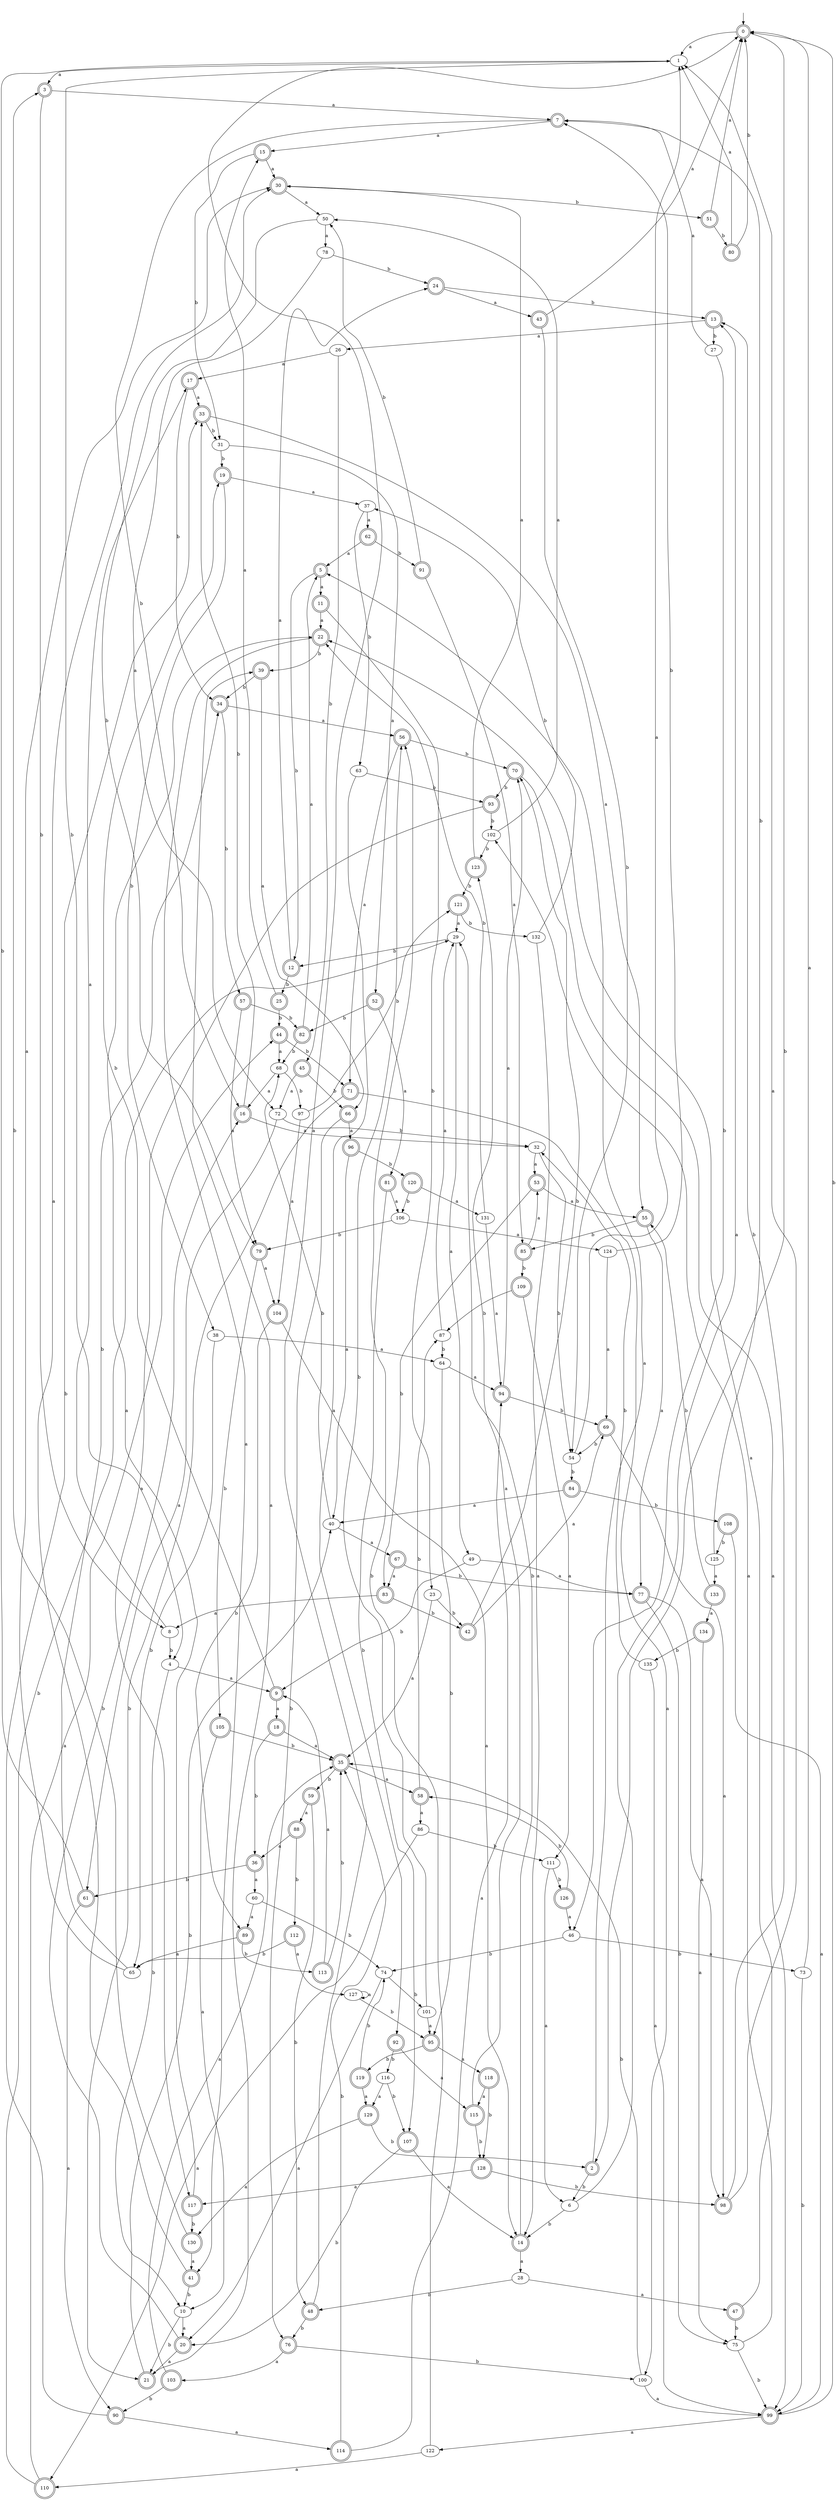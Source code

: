 digraph RandomDFA {
  __start0 [label="", shape=none];
  __start0 -> 0 [label=""];
  0 [shape=circle] [shape=doublecircle]
  0 -> 1 [label="a"]
  0 -> 2 [label="b"]
  1
  1 -> 3 [label="a"]
  1 -> 4 [label="b"]
  2 [shape=doublecircle]
  2 -> 5 [label="a"]
  2 -> 6 [label="b"]
  3 [shape=doublecircle]
  3 -> 7 [label="a"]
  3 -> 8 [label="b"]
  4
  4 -> 9 [label="a"]
  4 -> 10 [label="b"]
  5 [shape=doublecircle]
  5 -> 11 [label="a"]
  5 -> 12 [label="b"]
  6
  6 -> 13 [label="a"]
  6 -> 14 [label="b"]
  7 [shape=doublecircle]
  7 -> 15 [label="a"]
  7 -> 16 [label="b"]
  8
  8 -> 17 [label="a"]
  8 -> 4 [label="b"]
  9 [shape=doublecircle]
  9 -> 18 [label="a"]
  9 -> 19 [label="b"]
  10
  10 -> 20 [label="a"]
  10 -> 21 [label="b"]
  11 [shape=doublecircle]
  11 -> 22 [label="a"]
  11 -> 23 [label="b"]
  12 [shape=doublecircle]
  12 -> 24 [label="a"]
  12 -> 25 [label="b"]
  13 [shape=doublecircle]
  13 -> 26 [label="a"]
  13 -> 27 [label="b"]
  14 [shape=doublecircle]
  14 -> 28 [label="a"]
  14 -> 29 [label="b"]
  15 [shape=doublecircle]
  15 -> 30 [label="a"]
  15 -> 31 [label="b"]
  16 [shape=doublecircle]
  16 -> 32 [label="a"]
  16 -> 33 [label="b"]
  17 [shape=doublecircle]
  17 -> 33 [label="a"]
  17 -> 34 [label="b"]
  18 [shape=doublecircle]
  18 -> 35 [label="a"]
  18 -> 36 [label="b"]
  19 [shape=doublecircle]
  19 -> 37 [label="a"]
  19 -> 38 [label="b"]
  20 [shape=doublecircle]
  20 -> 21 [label="a"]
  20 -> 16 [label="b"]
  21 [shape=doublecircle]
  21 -> 39 [label="a"]
  21 -> 40 [label="b"]
  22 [shape=doublecircle]
  22 -> 41 [label="a"]
  22 -> 39 [label="b"]
  23
  23 -> 35 [label="a"]
  23 -> 42 [label="b"]
  24 [shape=doublecircle]
  24 -> 43 [label="a"]
  24 -> 13 [label="b"]
  25 [shape=doublecircle]
  25 -> 15 [label="a"]
  25 -> 44 [label="b"]
  26
  26 -> 17 [label="a"]
  26 -> 45 [label="b"]
  27
  27 -> 7 [label="a"]
  27 -> 46 [label="b"]
  28
  28 -> 47 [label="a"]
  28 -> 48 [label="b"]
  29
  29 -> 49 [label="a"]
  29 -> 12 [label="b"]
  30 [shape=doublecircle]
  30 -> 50 [label="a"]
  30 -> 51 [label="b"]
  31
  31 -> 52 [label="a"]
  31 -> 19 [label="b"]
  32
  32 -> 53 [label="a"]
  32 -> 54 [label="b"]
  33 [shape=doublecircle]
  33 -> 55 [label="a"]
  33 -> 31 [label="b"]
  34 [shape=doublecircle]
  34 -> 56 [label="a"]
  34 -> 57 [label="b"]
  35 [shape=doublecircle]
  35 -> 58 [label="a"]
  35 -> 59 [label="b"]
  36 [shape=doublecircle]
  36 -> 60 [label="a"]
  36 -> 61 [label="b"]
  37
  37 -> 62 [label="a"]
  37 -> 63 [label="b"]
  38
  38 -> 64 [label="a"]
  38 -> 65 [label="b"]
  39 [shape=doublecircle]
  39 -> 66 [label="a"]
  39 -> 34 [label="b"]
  40
  40 -> 67 [label="a"]
  40 -> 68 [label="b"]
  41 [shape=doublecircle]
  41 -> 30 [label="a"]
  41 -> 10 [label="b"]
  42 [shape=doublecircle]
  42 -> 69 [label="a"]
  42 -> 70 [label="b"]
  43 [shape=doublecircle]
  43 -> 0 [label="a"]
  43 -> 54 [label="b"]
  44 [shape=doublecircle]
  44 -> 68 [label="a"]
  44 -> 71 [label="b"]
  45 [shape=doublecircle]
  45 -> 72 [label="a"]
  45 -> 66 [label="b"]
  46
  46 -> 73 [label="a"]
  46 -> 74 [label="b"]
  47 [shape=doublecircle]
  47 -> 22 [label="a"]
  47 -> 75 [label="b"]
  48 [shape=doublecircle]
  48 -> 0 [label="a"]
  48 -> 76 [label="b"]
  49
  49 -> 77 [label="a"]
  49 -> 9 [label="b"]
  50
  50 -> 78 [label="a"]
  50 -> 79 [label="b"]
  51 [shape=doublecircle]
  51 -> 0 [label="a"]
  51 -> 80 [label="b"]
  52 [shape=doublecircle]
  52 -> 81 [label="a"]
  52 -> 82 [label="b"]
  53 [shape=doublecircle]
  53 -> 55 [label="a"]
  53 -> 83 [label="b"]
  54
  54 -> 1 [label="a"]
  54 -> 84 [label="b"]
  55 [shape=doublecircle]
  55 -> 77 [label="a"]
  55 -> 85 [label="b"]
  56 [shape=doublecircle]
  56 -> 71 [label="a"]
  56 -> 70 [label="b"]
  57 [shape=doublecircle]
  57 -> 79 [label="a"]
  57 -> 82 [label="b"]
  58 [shape=doublecircle]
  58 -> 86 [label="a"]
  58 -> 87 [label="b"]
  59 [shape=doublecircle]
  59 -> 88 [label="a"]
  59 -> 48 [label="b"]
  60
  60 -> 89 [label="a"]
  60 -> 74 [label="b"]
  61 [shape=doublecircle]
  61 -> 90 [label="a"]
  61 -> 1 [label="b"]
  62 [shape=doublecircle]
  62 -> 5 [label="a"]
  62 -> 91 [label="b"]
  63
  63 -> 92 [label="a"]
  63 -> 93 [label="b"]
  64
  64 -> 94 [label="a"]
  64 -> 95 [label="b"]
  65
  65 -> 30 [label="a"]
  65 -> 34 [label="b"]
  66 [shape=doublecircle]
  66 -> 96 [label="a"]
  66 -> 76 [label="b"]
  67 [shape=doublecircle]
  67 -> 83 [label="a"]
  67 -> 77 [label="b"]
  68
  68 -> 16 [label="a"]
  68 -> 97 [label="b"]
  69 [shape=doublecircle]
  69 -> 98 [label="a"]
  69 -> 54 [label="b"]
  70 [shape=doublecircle]
  70 -> 99 [label="a"]
  70 -> 93 [label="b"]
  71 [shape=doublecircle]
  71 -> 100 [label="a"]
  71 -> 21 [label="b"]
  72
  72 -> 61 [label="a"]
  72 -> 32 [label="b"]
  73
  73 -> 0 [label="a"]
  73 -> 99 [label="b"]
  74
  74 -> 20 [label="a"]
  74 -> 101 [label="b"]
  75
  75 -> 102 [label="a"]
  75 -> 99 [label="b"]
  76 [shape=doublecircle]
  76 -> 103 [label="a"]
  76 -> 100 [label="b"]
  77 [shape=doublecircle]
  77 -> 98 [label="a"]
  77 -> 75 [label="b"]
  78
  78 -> 72 [label="a"]
  78 -> 24 [label="b"]
  79 [shape=doublecircle]
  79 -> 104 [label="a"]
  79 -> 105 [label="b"]
  80 [shape=doublecircle]
  80 -> 1 [label="a"]
  80 -> 0 [label="b"]
  81 [shape=doublecircle]
  81 -> 106 [label="a"]
  81 -> 107 [label="b"]
  82 [shape=doublecircle]
  82 -> 5 [label="a"]
  82 -> 68 [label="b"]
  83 [shape=doublecircle]
  83 -> 8 [label="a"]
  83 -> 42 [label="b"]
  84 [shape=doublecircle]
  84 -> 40 [label="a"]
  84 -> 108 [label="b"]
  85 [shape=doublecircle]
  85 -> 53 [label="a"]
  85 -> 109 [label="b"]
  86
  86 -> 110 [label="a"]
  86 -> 111 [label="b"]
  87
  87 -> 29 [label="a"]
  87 -> 64 [label="b"]
  88 [shape=doublecircle]
  88 -> 36 [label="a"]
  88 -> 112 [label="b"]
  89 [shape=doublecircle]
  89 -> 65 [label="a"]
  89 -> 113 [label="b"]
  90 [shape=doublecircle]
  90 -> 114 [label="a"]
  90 -> 33 [label="b"]
  91 [shape=doublecircle]
  91 -> 85 [label="a"]
  91 -> 50 [label="b"]
  92 [shape=doublecircle]
  92 -> 115 [label="a"]
  92 -> 116 [label="b"]
  93 [shape=doublecircle]
  93 -> 117 [label="a"]
  93 -> 102 [label="b"]
  94 [shape=doublecircle]
  94 -> 70 [label="a"]
  94 -> 69 [label="b"]
  95 [shape=doublecircle]
  95 -> 118 [label="a"]
  95 -> 119 [label="b"]
  96 [shape=doublecircle]
  96 -> 40 [label="a"]
  96 -> 120 [label="b"]
  97
  97 -> 104 [label="a"]
  97 -> 121 [label="b"]
  98 [shape=doublecircle]
  98 -> 1 [label="a"]
  98 -> 13 [label="b"]
  99 [shape=doublecircle]
  99 -> 122 [label="a"]
  99 -> 0 [label="b"]
  100
  100 -> 99 [label="a"]
  100 -> 35 [label="b"]
  101
  101 -> 95 [label="a"]
  101 -> 56 [label="b"]
  102
  102 -> 50 [label="a"]
  102 -> 123 [label="b"]
  103 [shape=doublecircle]
  103 -> 35 [label="a"]
  103 -> 90 [label="b"]
  104 [shape=doublecircle]
  104 -> 14 [label="a"]
  104 -> 89 [label="b"]
  105 [shape=doublecircle]
  105 -> 10 [label="a"]
  105 -> 35 [label="b"]
  106
  106 -> 124 [label="a"]
  106 -> 79 [label="b"]
  107 [shape=doublecircle]
  107 -> 14 [label="a"]
  107 -> 20 [label="b"]
  108 [shape=doublecircle]
  108 -> 99 [label="a"]
  108 -> 125 [label="b"]
  109 [shape=doublecircle]
  109 -> 111 [label="a"]
  109 -> 87 [label="b"]
  110 [shape=doublecircle]
  110 -> 44 [label="a"]
  110 -> 29 [label="b"]
  111
  111 -> 6 [label="a"]
  111 -> 126 [label="b"]
  112 [shape=doublecircle]
  112 -> 127 [label="a"]
  112 -> 65 [label="b"]
  113 [shape=doublecircle]
  113 -> 9 [label="a"]
  113 -> 35 [label="b"]
  114 [shape=doublecircle]
  114 -> 94 [label="a"]
  114 -> 35 [label="b"]
  115 [shape=doublecircle]
  115 -> 123 [label="a"]
  115 -> 128 [label="b"]
  116
  116 -> 129 [label="a"]
  116 -> 107 [label="b"]
  117 [shape=doublecircle]
  117 -> 22 [label="a"]
  117 -> 130 [label="b"]
  118 [shape=doublecircle]
  118 -> 115 [label="a"]
  118 -> 128 [label="b"]
  119 [shape=doublecircle]
  119 -> 129 [label="a"]
  119 -> 74 [label="b"]
  120 [shape=doublecircle]
  120 -> 131 [label="a"]
  120 -> 106 [label="b"]
  121 [shape=doublecircle]
  121 -> 29 [label="a"]
  121 -> 132 [label="b"]
  122
  122 -> 110 [label="a"]
  122 -> 56 [label="b"]
  123 [shape=doublecircle]
  123 -> 30 [label="a"]
  123 -> 121 [label="b"]
  124
  124 -> 69 [label="a"]
  124 -> 7 [label="b"]
  125
  125 -> 133 [label="a"]
  125 -> 7 [label="b"]
  126 [shape=doublecircle]
  126 -> 46 [label="a"]
  126 -> 58 [label="b"]
  127
  127 -> 127 [label="a"]
  127 -> 95 [label="b"]
  128 [shape=doublecircle]
  128 -> 117 [label="a"]
  128 -> 98 [label="b"]
  129 [shape=doublecircle]
  129 -> 130 [label="a"]
  129 -> 2 [label="b"]
  130 [shape=doublecircle]
  130 -> 41 [label="a"]
  130 -> 3 [label="b"]
  131
  131 -> 94 [label="a"]
  131 -> 22 [label="b"]
  132
  132 -> 14 [label="a"]
  132 -> 37 [label="b"]
  133 [shape=doublecircle]
  133 -> 134 [label="a"]
  133 -> 55 [label="b"]
  134 [shape=doublecircle]
  134 -> 75 [label="a"]
  134 -> 135 [label="b"]
  135
  135 -> 99 [label="a"]
  135 -> 32 [label="b"]
}
